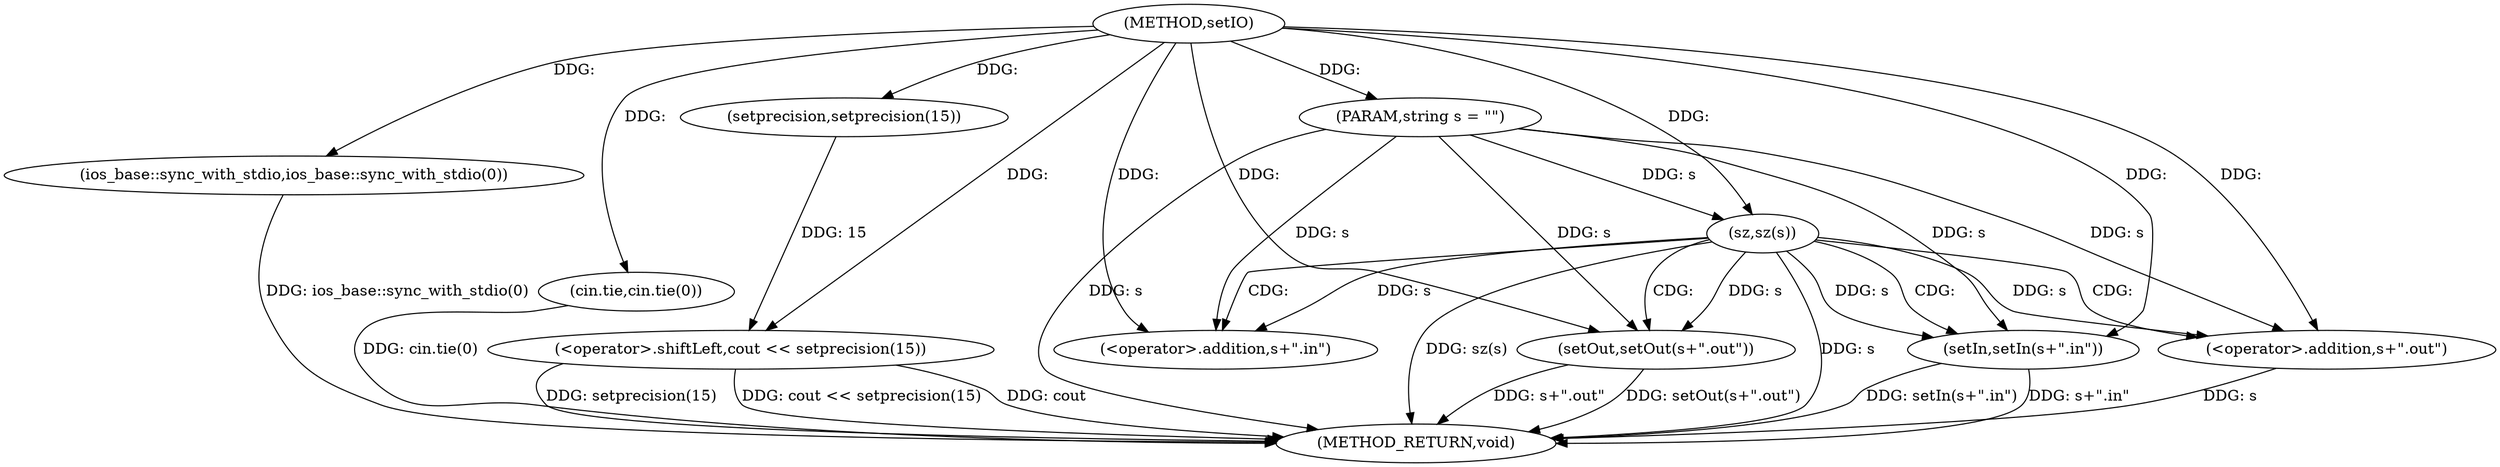 digraph "setIO" {  
"1000401" [label = "(METHOD,setIO)" ]
"1000425" [label = "(METHOD_RETURN,void)" ]
"1000402" [label = "(PARAM,string s = \"\")" ]
"1000404" [label = "(ios_base::sync_with_stdio,ios_base::sync_with_stdio(0))" ]
"1000406" [label = "(cin.tie,cin.tie(0))" ]
"1000408" [label = "(<operator>.shiftLeft,cout << setprecision(15))" ]
"1000413" [label = "(sz,sz(s))" ]
"1000410" [label = "(setprecision,setprecision(15))" ]
"1000417" [label = "(setIn,setIn(s+\".in\"))" ]
"1000421" [label = "(setOut,setOut(s+\".out\"))" ]
"1000418" [label = "(<operator>.addition,s+\".in\")" ]
"1000422" [label = "(<operator>.addition,s+\".out\")" ]
  "1000402" -> "1000425"  [ label = "DDG: s"] 
  "1000404" -> "1000425"  [ label = "DDG: ios_base::sync_with_stdio(0)"] 
  "1000406" -> "1000425"  [ label = "DDG: cin.tie(0)"] 
  "1000408" -> "1000425"  [ label = "DDG: setprecision(15)"] 
  "1000408" -> "1000425"  [ label = "DDG: cout << setprecision(15)"] 
  "1000413" -> "1000425"  [ label = "DDG: s"] 
  "1000413" -> "1000425"  [ label = "DDG: sz(s)"] 
  "1000417" -> "1000425"  [ label = "DDG: s+\".in\""] 
  "1000417" -> "1000425"  [ label = "DDG: setIn(s+\".in\")"] 
  "1000422" -> "1000425"  [ label = "DDG: s"] 
  "1000421" -> "1000425"  [ label = "DDG: s+\".out\""] 
  "1000421" -> "1000425"  [ label = "DDG: setOut(s+\".out\")"] 
  "1000408" -> "1000425"  [ label = "DDG: cout"] 
  "1000401" -> "1000402"  [ label = "DDG: "] 
  "1000401" -> "1000404"  [ label = "DDG: "] 
  "1000401" -> "1000406"  [ label = "DDG: "] 
  "1000401" -> "1000408"  [ label = "DDG: "] 
  "1000410" -> "1000408"  [ label = "DDG: 15"] 
  "1000401" -> "1000410"  [ label = "DDG: "] 
  "1000402" -> "1000413"  [ label = "DDG: s"] 
  "1000401" -> "1000413"  [ label = "DDG: "] 
  "1000401" -> "1000417"  [ label = "DDG: "] 
  "1000413" -> "1000417"  [ label = "DDG: s"] 
  "1000402" -> "1000417"  [ label = "DDG: s"] 
  "1000402" -> "1000421"  [ label = "DDG: s"] 
  "1000401" -> "1000421"  [ label = "DDG: "] 
  "1000413" -> "1000421"  [ label = "DDG: s"] 
  "1000413" -> "1000418"  [ label = "DDG: s"] 
  "1000402" -> "1000418"  [ label = "DDG: s"] 
  "1000401" -> "1000418"  [ label = "DDG: "] 
  "1000402" -> "1000422"  [ label = "DDG: s"] 
  "1000401" -> "1000422"  [ label = "DDG: "] 
  "1000413" -> "1000422"  [ label = "DDG: s"] 
  "1000413" -> "1000418"  [ label = "CDG: "] 
  "1000413" -> "1000417"  [ label = "CDG: "] 
  "1000413" -> "1000422"  [ label = "CDG: "] 
  "1000413" -> "1000421"  [ label = "CDG: "] 
}
